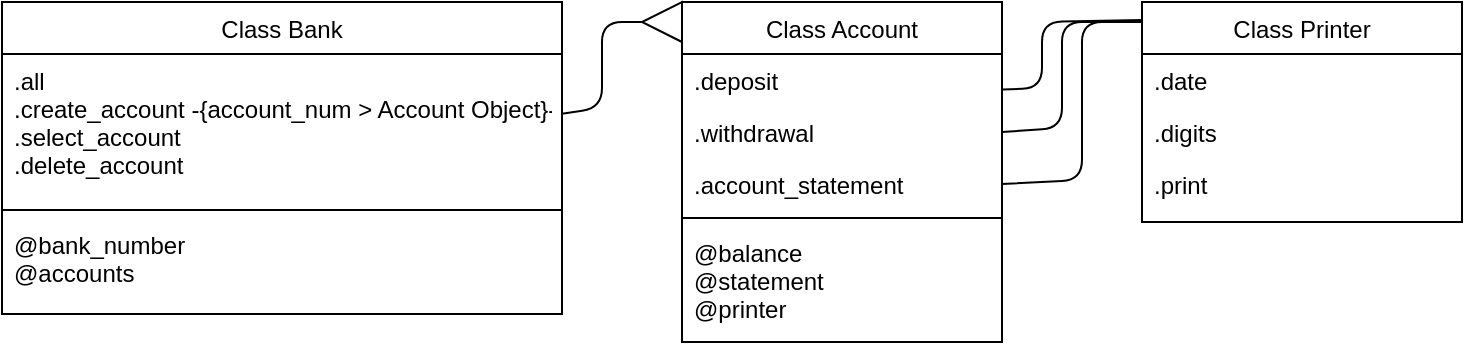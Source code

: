 <mxfile version="13.6.2" type="device"><diagram id="C5RBs43oDa-KdzZeNtuy" name="Page-1"><mxGraphModel dx="728" dy="475" grid="1" gridSize="10" guides="1" tooltips="1" connect="1" arrows="1" fold="1" page="1" pageScale="1" pageWidth="827" pageHeight="1169" math="0" shadow="0"><root><mxCell id="WIyWlLk6GJQsqaUBKTNV-0"/><mxCell id="WIyWlLk6GJQsqaUBKTNV-1" parent="WIyWlLk6GJQsqaUBKTNV-0"/><mxCell id="gZGswkFHC71AuBtl-0BV-7" style="edgeStyle=orthogonalEdgeStyle;rounded=0;orthogonalLoop=1;jettySize=auto;html=1;exitX=0;exitY=0.5;exitDx=0;exitDy=0;" edge="1" parent="WIyWlLk6GJQsqaUBKTNV-1" source="pYpXB5S4X8cNVQwcE7U1-12"><mxGeometry relative="1" as="geometry"><mxPoint x="390" y="60.2" as="targetPoint"/></mxGeometry></mxCell><mxCell id="pYpXB5S4X8cNVQwcE7U1-12" value="" style="triangle;whiteSpace=wrap;html=1;rotation=-180;" parent="WIyWlLk6GJQsqaUBKTNV-1" vertex="1"><mxGeometry x="360" y="40" width="20" height="20" as="geometry"/></mxCell><mxCell id="pYpXB5S4X8cNVQwcE7U1-13" value="" style="endArrow=none;html=1;entryX=1;entryY=0.5;entryDx=0;entryDy=0;exitX=1;exitY=0.403;exitDx=0;exitDy=0;exitPerimeter=0;" parent="WIyWlLk6GJQsqaUBKTNV-1" source="pYpXB5S4X8cNVQwcE7U1-3" target="pYpXB5S4X8cNVQwcE7U1-12" edge="1"><mxGeometry width="50" height="50" relative="1" as="geometry"><mxPoint x="340" y="140" as="sourcePoint"/><mxPoint x="410" y="90" as="targetPoint"/><Array as="points"><mxPoint x="340" y="93"/><mxPoint x="340" y="50"/></Array></mxGeometry></mxCell><mxCell id="zkfFHV4jXpPFQw0GAbJ--17" value="Class Account" style="swimlane;fontStyle=0;align=center;verticalAlign=top;childLayout=stackLayout;horizontal=1;startSize=26;horizontalStack=0;resizeParent=1;resizeLast=0;collapsible=1;marginBottom=0;rounded=0;shadow=0;strokeWidth=1;" parent="WIyWlLk6GJQsqaUBKTNV-1" vertex="1"><mxGeometry x="380" y="40" width="160" height="170" as="geometry"><mxRectangle x="550" y="140" width="160" height="26" as="alternateBounds"/></mxGeometry></mxCell><mxCell id="zkfFHV4jXpPFQw0GAbJ--18" value=".deposit" style="text;align=left;verticalAlign=top;spacingLeft=4;spacingRight=4;overflow=hidden;rotatable=0;points=[[0,0.5],[1,0.5]];portConstraint=eastwest;" parent="zkfFHV4jXpPFQw0GAbJ--17" vertex="1"><mxGeometry y="26" width="160" height="26" as="geometry"/></mxCell><mxCell id="zkfFHV4jXpPFQw0GAbJ--19" value=".withdrawal" style="text;align=left;verticalAlign=top;spacingLeft=4;spacingRight=4;overflow=hidden;rotatable=0;points=[[0,0.5],[1,0.5]];portConstraint=eastwest;rounded=0;shadow=0;html=0;" parent="zkfFHV4jXpPFQw0GAbJ--17" vertex="1"><mxGeometry y="52" width="160" height="26" as="geometry"/></mxCell><mxCell id="zkfFHV4jXpPFQw0GAbJ--20" value=".account_statement" style="text;align=left;verticalAlign=top;spacingLeft=4;spacingRight=4;overflow=hidden;rotatable=0;points=[[0,0.5],[1,0.5]];portConstraint=eastwest;rounded=0;shadow=0;html=0;" parent="zkfFHV4jXpPFQw0GAbJ--17" vertex="1"><mxGeometry y="78" width="160" height="26" as="geometry"/></mxCell><mxCell id="zkfFHV4jXpPFQw0GAbJ--23" value="" style="line;html=1;strokeWidth=1;align=left;verticalAlign=middle;spacingTop=-1;spacingLeft=3;spacingRight=3;rotatable=0;labelPosition=right;points=[];portConstraint=eastwest;" parent="zkfFHV4jXpPFQw0GAbJ--17" vertex="1"><mxGeometry y="104" width="160" height="8" as="geometry"/></mxCell><mxCell id="pYpXB5S4X8cNVQwcE7U1-19" value="@balance&#10;@statement&#10;@printer&#10;" style="text;align=left;verticalAlign=top;spacingLeft=4;spacingRight=4;overflow=hidden;rotatable=0;points=[[0,0.5],[1,0.5]];portConstraint=eastwest;" parent="zkfFHV4jXpPFQw0GAbJ--17" vertex="1"><mxGeometry y="112" width="160" height="58" as="geometry"/></mxCell><mxCell id="pYpXB5S4X8cNVQwcE7U1-0" value="Class Bank" style="swimlane;fontStyle=0;align=center;verticalAlign=top;childLayout=stackLayout;horizontal=1;startSize=26;horizontalStack=0;resizeParent=1;resizeLast=0;collapsible=1;marginBottom=0;rounded=0;shadow=0;strokeWidth=1;" parent="WIyWlLk6GJQsqaUBKTNV-1" vertex="1"><mxGeometry x="40" y="40" width="280" height="156" as="geometry"><mxRectangle x="550" y="140" width="160" height="26" as="alternateBounds"/></mxGeometry></mxCell><mxCell id="pYpXB5S4X8cNVQwcE7U1-3" value=".all&#10;.create_account -{account_num &gt; Account Object}-&#10;.select_account&#10;.delete_account" style="text;align=left;verticalAlign=top;spacingLeft=4;spacingRight=4;overflow=hidden;rotatable=0;points=[[0,0.5],[1,0.5]];portConstraint=eastwest;rounded=0;shadow=0;html=0;" parent="pYpXB5S4X8cNVQwcE7U1-0" vertex="1"><mxGeometry y="26" width="280" height="74" as="geometry"/></mxCell><mxCell id="pYpXB5S4X8cNVQwcE7U1-6" value="" style="line;html=1;strokeWidth=1;align=left;verticalAlign=middle;spacingTop=-1;spacingLeft=3;spacingRight=3;rotatable=0;labelPosition=right;points=[];portConstraint=eastwest;" parent="pYpXB5S4X8cNVQwcE7U1-0" vertex="1"><mxGeometry y="100" width="280" height="8" as="geometry"/></mxCell><mxCell id="pYpXB5S4X8cNVQwcE7U1-7" value="@bank_number&#10;@accounts&#10;" style="text;align=left;verticalAlign=top;spacingLeft=4;spacingRight=4;overflow=hidden;rotatable=0;points=[[0,0.5],[1,0.5]];portConstraint=eastwest;" parent="pYpXB5S4X8cNVQwcE7U1-0" vertex="1"><mxGeometry y="108" width="280" height="48" as="geometry"/></mxCell><mxCell id="gZGswkFHC71AuBtl-0BV-0" value="Class Printer" style="swimlane;fontStyle=0;align=center;verticalAlign=top;childLayout=stackLayout;horizontal=1;startSize=26;horizontalStack=0;resizeParent=1;resizeLast=0;collapsible=1;marginBottom=0;rounded=0;shadow=0;strokeWidth=1;" vertex="1" parent="WIyWlLk6GJQsqaUBKTNV-1"><mxGeometry x="610" y="40" width="160" height="110" as="geometry"><mxRectangle x="550" y="140" width="160" height="26" as="alternateBounds"/></mxGeometry></mxCell><mxCell id="gZGswkFHC71AuBtl-0BV-1" value=".date" style="text;align=left;verticalAlign=top;spacingLeft=4;spacingRight=4;overflow=hidden;rotatable=0;points=[[0,0.5],[1,0.5]];portConstraint=eastwest;rounded=0;shadow=0;html=0;" vertex="1" parent="gZGswkFHC71AuBtl-0BV-0"><mxGeometry y="26" width="160" height="26" as="geometry"/></mxCell><mxCell id="gZGswkFHC71AuBtl-0BV-2" value=".digits" style="text;align=left;verticalAlign=top;spacingLeft=4;spacingRight=4;overflow=hidden;rotatable=0;points=[[0,0.5],[1,0.5]];portConstraint=eastwest;rounded=0;shadow=0;html=0;" vertex="1" parent="gZGswkFHC71AuBtl-0BV-0"><mxGeometry y="52" width="160" height="26" as="geometry"/></mxCell><mxCell id="gZGswkFHC71AuBtl-0BV-3" value=".print" style="text;align=left;verticalAlign=top;spacingLeft=4;spacingRight=4;overflow=hidden;rotatable=0;points=[[0,0.5],[1,0.5]];portConstraint=eastwest;rounded=0;shadow=0;html=0;" vertex="1" parent="gZGswkFHC71AuBtl-0BV-0"><mxGeometry y="78" width="160" height="26" as="geometry"/></mxCell><mxCell id="gZGswkFHC71AuBtl-0BV-8" value="" style="endArrow=none;html=1;exitX=1.003;exitY=0.685;exitDx=0;exitDy=0;exitPerimeter=0;entryX=0;entryY=0.082;entryDx=0;entryDy=0;entryPerimeter=0;" edge="1" parent="WIyWlLk6GJQsqaUBKTNV-1" source="zkfFHV4jXpPFQw0GAbJ--18" target="gZGswkFHC71AuBtl-0BV-0"><mxGeometry width="50" height="50" relative="1" as="geometry"><mxPoint x="540" y="85.822" as="sourcePoint"/><mxPoint x="609" y="53" as="targetPoint"/><Array as="points"><mxPoint x="560" y="83"/><mxPoint x="560" y="50"/></Array></mxGeometry></mxCell><mxCell id="gZGswkFHC71AuBtl-0BV-9" value="" style="endArrow=none;html=1;exitX=1;exitY=0.5;exitDx=0;exitDy=0;" edge="1" parent="WIyWlLk6GJQsqaUBKTNV-1" source="zkfFHV4jXpPFQw0GAbJ--19"><mxGeometry width="50" height="50" relative="1" as="geometry"><mxPoint x="540" y="105.822" as="sourcePoint"/><mxPoint x="610" y="50" as="targetPoint"/><Array as="points"><mxPoint x="570" y="103"/><mxPoint x="570" y="50"/></Array></mxGeometry></mxCell><mxCell id="gZGswkFHC71AuBtl-0BV-10" value="" style="endArrow=none;html=1;exitX=1;exitY=0.5;exitDx=0;exitDy=0;" edge="1" parent="WIyWlLk6GJQsqaUBKTNV-1" source="zkfFHV4jXpPFQw0GAbJ--20"><mxGeometry width="50" height="50" relative="1" as="geometry"><mxPoint x="540" y="131.912" as="sourcePoint"/><mxPoint x="610" y="50" as="targetPoint"/><Array as="points"><mxPoint x="580" y="129"/><mxPoint x="580" y="50"/></Array></mxGeometry></mxCell></root></mxGraphModel></diagram></mxfile>
